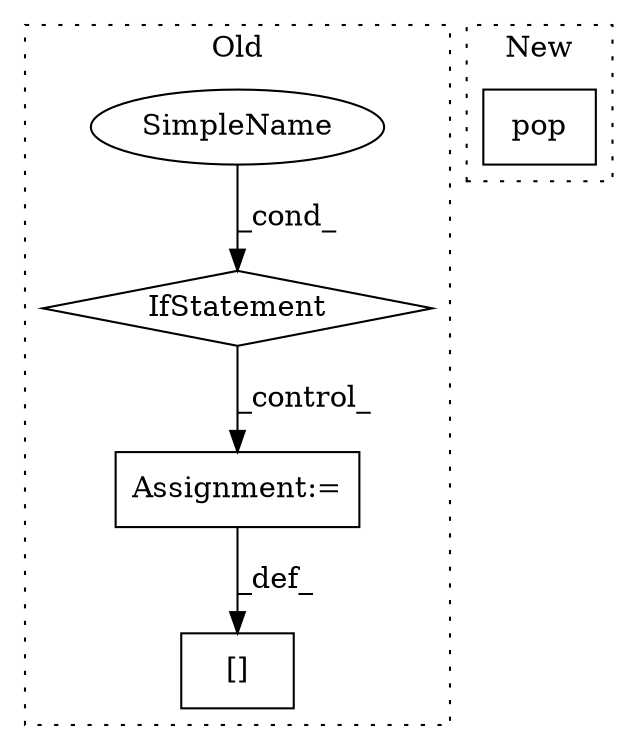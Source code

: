 digraph G {
subgraph cluster0 {
1 [label="IfStatement" a="25" s="49517,49553" l="4,2" shape="diamond"];
3 [label="Assignment:=" a="7" s="49592" l="1" shape="box"];
4 [label="SimpleName" a="42" s="" l="" shape="ellipse"];
5 [label="[]" a="2" s="49567,49591" l="11,1" shape="box"];
label = "Old";
style="dotted";
}
subgraph cluster1 {
2 [label="pop" a="32" s="49414,49442" l="4,1" shape="box"];
label = "New";
style="dotted";
}
1 -> 3 [label="_control_"];
3 -> 5 [label="_def_"];
4 -> 1 [label="_cond_"];
}